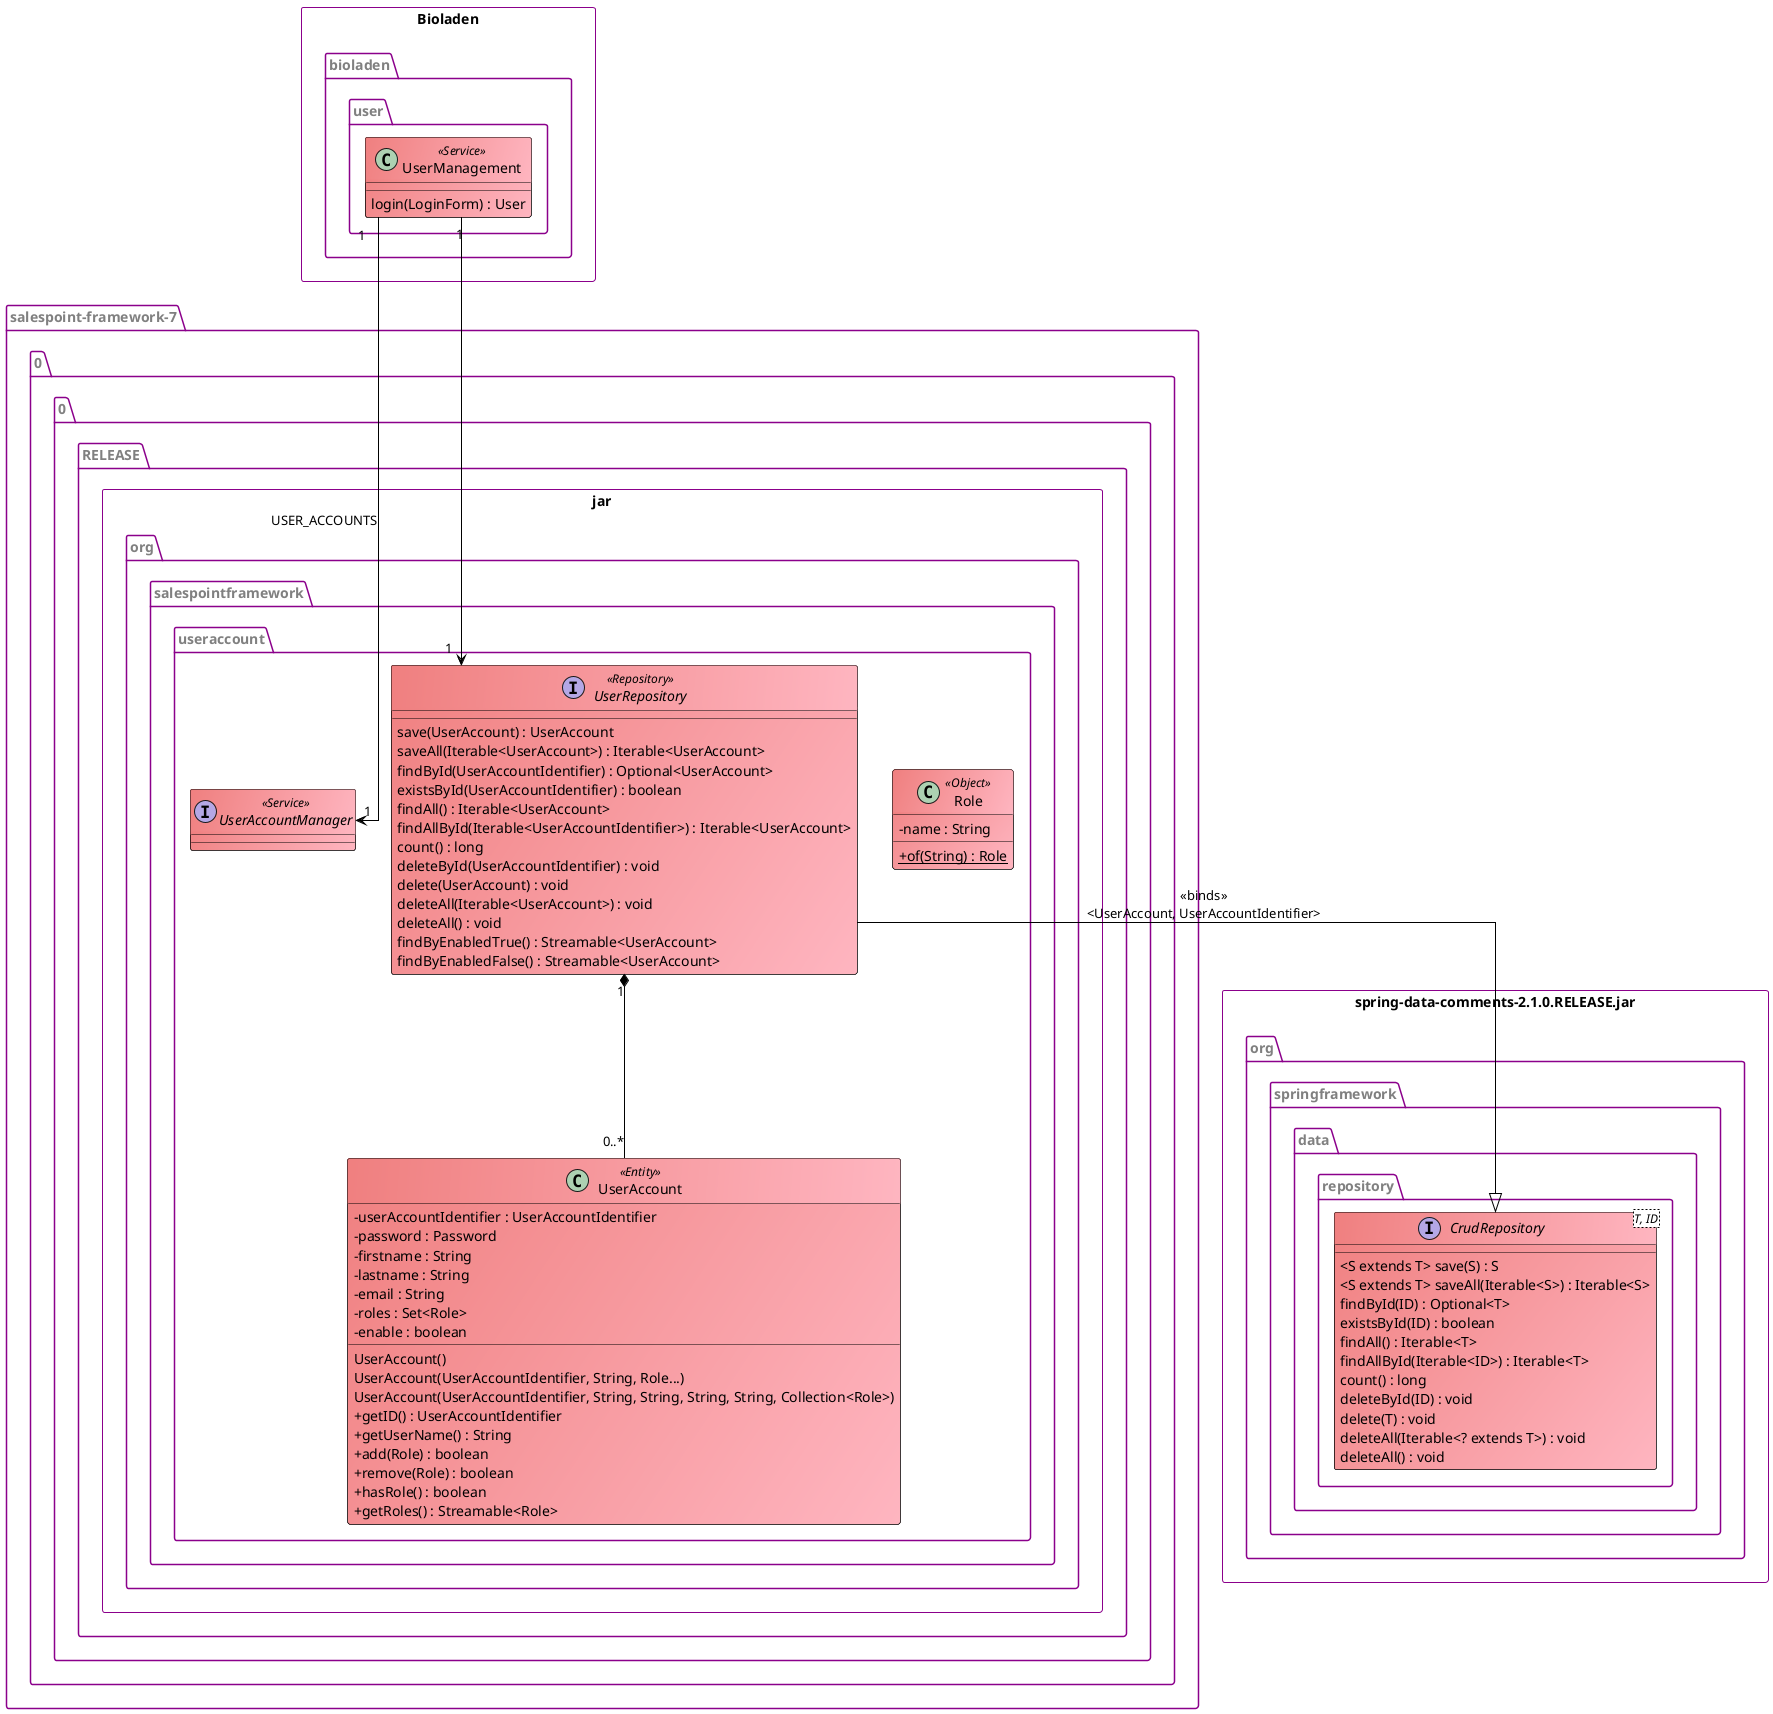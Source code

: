 @startuml

skinparam class {
	BackgroundColor #LightCoral/LightPink
    BorderColor Black
    ArrowColor  Black
}

skinparam package {
    FontColor Grey
    BorderColor DarkMagenta
}

skinparam classAttributeIconSize 0
skinparam linetype ortho

rectangle salespoint-framework-7.0.0.RELEASE.jar {

    package org.salespointframework.useraccount {
        class UserAccount <<Entity>>{
            -userAccountIdentifier : UserAccountIdentifier
            -password : Password
            -firstname : String
            -lastname : String
            -email : String
            -roles : Set<Role>
            -enable : boolean

            UserAccount()
            UserAccount(UserAccountIdentifier, String, Role...)
            UserAccount(UserAccountIdentifier, String, String, String, String, Collection<Role>)
            +getID() : UserAccountIdentifier
            +getUserName() : String
            +add(Role) : boolean
            +remove(Role) : boolean
            +hasRole() : boolean
            +getRoles() : Streamable<Role>
        }

        class Role <<Object>>{
            -name : String

            +{static} of(String) : Role
        }

        interface UserRepository <<Repository>> {
            save(UserAccount) : UserAccount
            saveAll(Iterable<UserAccount>) : Iterable<UserAccount>
            findById(UserAccountIdentifier) : Optional<UserAccount>
            existsById(UserAccountIdentifier) : boolean
            findAll() : Iterable<UserAccount>
            findAllById(Iterable<UserAccountIdentifier>) : Iterable<UserAccount>
            count() : long
            deleteById(UserAccountIdentifier) : void
            delete(UserAccount) : void
            deleteAll(Iterable<UserAccount>) : void
            deleteAll() : void
            findByEnabledTrue() : Streamable<UserAccount>
            findByEnabledFalse() : Streamable<UserAccount>
        }

        interface UserAccountManager <<Service>>

    }

}



rectangle Bioladen {

    package bioladen.user {

        class UserManagement <<Service>> {
            login(LoginForm) : User
        }
    }

}



rectangle spring-data-comments-2.1.0.RELEASE.jar as spring {

    package org.springframework.data.repository {
        interface CrudRepository <T, ID>{
            <S extends T> save(S) : S
            <S extends T> saveAll(Iterable<S​>) : Iterable<S>
            findById(ID) : Optional<T>
            existsById(ID) : boolean
            findAll() : Iterable<T>
            findAllById(Iterable<ID>) : Iterable<T>
            count() : long
            deleteById(ID) : void
            delete(T) : void
            deleteAll(Iterable<? extends T>) : void
            deleteAll() : void
        }
    }

}



UserRepository "1" *-- "0..*" UserAccount
UserRepository --|> CrudRepository: <<binds>>\n<UserAccount, UserAccountIdentifier>
UserManagement "1" --> "1" UserAccountManager: \n\nUSER_ACCOUNTS
UserManagement "1" --> "1" UserRepository

@enduml